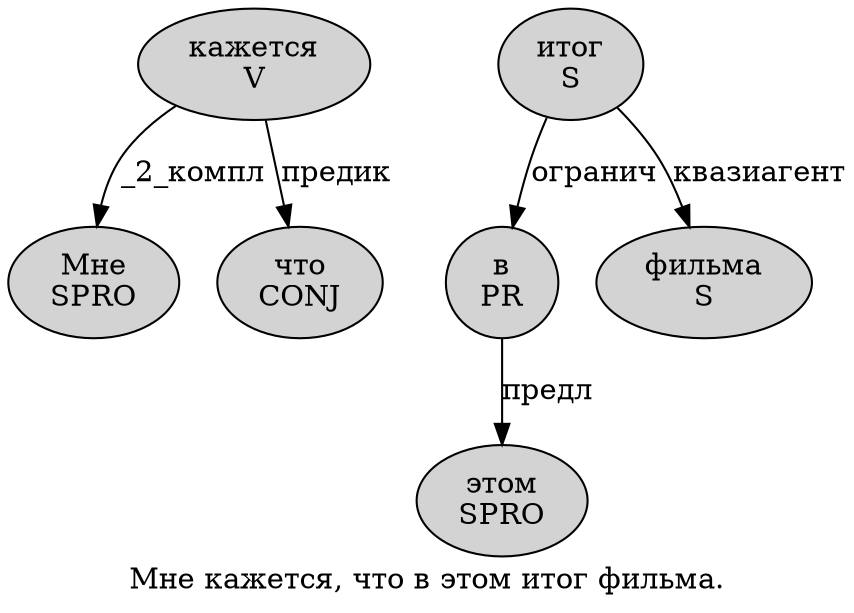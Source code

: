 digraph SENTENCE_2015 {
	graph [label="Мне кажется, что в этом итог фильма."]
	node [style=filled]
		0 [label="Мне
SPRO" color="" fillcolor=lightgray penwidth=1 shape=ellipse]
		1 [label="кажется
V" color="" fillcolor=lightgray penwidth=1 shape=ellipse]
		3 [label="что
CONJ" color="" fillcolor=lightgray penwidth=1 shape=ellipse]
		4 [label="в
PR" color="" fillcolor=lightgray penwidth=1 shape=ellipse]
		5 [label="этом
SPRO" color="" fillcolor=lightgray penwidth=1 shape=ellipse]
		6 [label="итог
S" color="" fillcolor=lightgray penwidth=1 shape=ellipse]
		7 [label="фильма
S" color="" fillcolor=lightgray penwidth=1 shape=ellipse]
			1 -> 0 [label="_2_компл"]
			1 -> 3 [label="предик"]
			6 -> 4 [label="огранич"]
			6 -> 7 [label="квазиагент"]
			4 -> 5 [label="предл"]
}